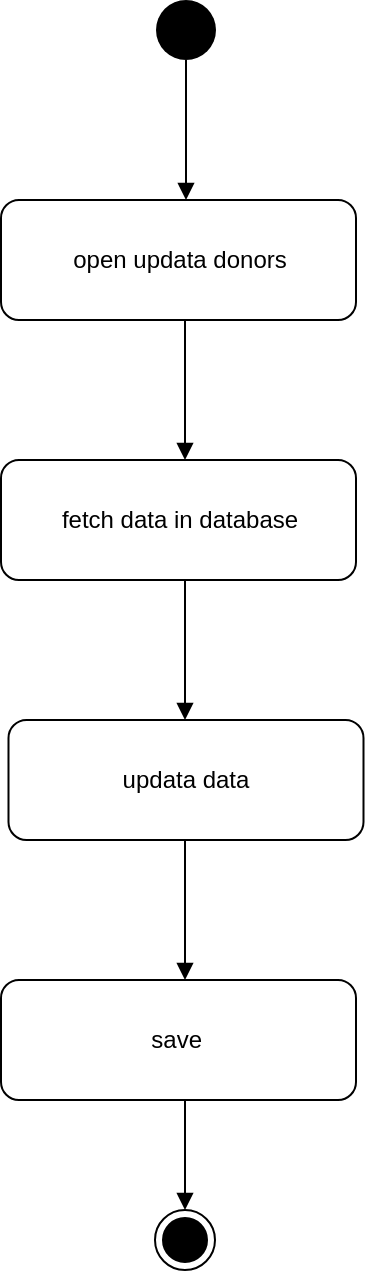 <mxfile version="13.9.9" type="device"><diagram id="BcQnoJLdW-Fly7b2DAJG" name="Page-1"><mxGraphModel dx="852" dy="494" grid="1" gridSize="10" guides="1" tooltips="1" connect="1" arrows="1" fold="1" page="1" pageScale="1" pageWidth="827" pageHeight="1169" math="0" shadow="0"><root><mxCell id="0"/><mxCell id="1" parent="0"/><mxCell id="b8pf-3j_e_42ZFDTasYC-1" value="" style="ellipse;fillColor=#000000;strokeColor=none;" parent="1" vertex="1"><mxGeometry x="360" y="80" width="30" height="30" as="geometry"/></mxCell><mxCell id="b8pf-3j_e_42ZFDTasYC-2" value="" style="endArrow=block;endFill=1;endSize=6;html=1;exitX=0.5;exitY=1;exitDx=0;exitDy=0;" parent="1" source="b8pf-3j_e_42ZFDTasYC-1" edge="1"><mxGeometry width="100" relative="1" as="geometry"><mxPoint x="360" y="260" as="sourcePoint"/><mxPoint x="375" y="180" as="targetPoint"/></mxGeometry></mxCell><mxCell id="b8pf-3j_e_42ZFDTasYC-3" value="open updata donors" style="shape=ext;rounded=1;html=1;whiteSpace=wrap;" parent="1" vertex="1"><mxGeometry x="282.5" y="180" width="177.5" height="60" as="geometry"/></mxCell><mxCell id="b8pf-3j_e_42ZFDTasYC-4" value="" style="endArrow=block;endFill=1;endSize=6;html=1;exitX=0.5;exitY=1;exitDx=0;exitDy=0;" parent="1" edge="1"><mxGeometry width="100" relative="1" as="geometry"><mxPoint x="374.5" y="240" as="sourcePoint"/><mxPoint x="374.5" y="310" as="targetPoint"/></mxGeometry></mxCell><mxCell id="b8pf-3j_e_42ZFDTasYC-5" value="fetch data in database" style="shape=ext;rounded=1;html=1;whiteSpace=wrap;" parent="1" vertex="1"><mxGeometry x="282.5" y="310" width="177.5" height="60" as="geometry"/></mxCell><mxCell id="b8pf-3j_e_42ZFDTasYC-6" value="" style="endArrow=block;endFill=1;endSize=6;html=1;exitX=0.5;exitY=1;exitDx=0;exitDy=0;" parent="1" edge="1"><mxGeometry width="100" relative="1" as="geometry"><mxPoint x="374.5" y="370" as="sourcePoint"/><mxPoint x="374.5" y="440" as="targetPoint"/></mxGeometry></mxCell><mxCell id="b8pf-3j_e_42ZFDTasYC-7" value="updata data" style="shape=ext;rounded=1;html=1;whiteSpace=wrap;" parent="1" vertex="1"><mxGeometry x="286.25" y="440" width="177.5" height="60" as="geometry"/></mxCell><mxCell id="b8pf-3j_e_42ZFDTasYC-8" value="" style="endArrow=block;endFill=1;endSize=6;html=1;exitX=0.5;exitY=1;exitDx=0;exitDy=0;" parent="1" edge="1"><mxGeometry width="100" relative="1" as="geometry"><mxPoint x="374.5" y="500" as="sourcePoint"/><mxPoint x="374.5" y="570" as="targetPoint"/></mxGeometry></mxCell><mxCell id="b8pf-3j_e_42ZFDTasYC-9" value="save&amp;nbsp;" style="shape=ext;rounded=1;html=1;whiteSpace=wrap;" parent="1" vertex="1"><mxGeometry x="282.5" y="570" width="177.5" height="60" as="geometry"/></mxCell><mxCell id="b8pf-3j_e_42ZFDTasYC-10" value="" style="endArrow=block;endFill=1;endSize=6;html=1;exitX=0.5;exitY=1;exitDx=0;exitDy=0;" parent="1" target="b8pf-3j_e_42ZFDTasYC-11" edge="1"><mxGeometry width="100" relative="1" as="geometry"><mxPoint x="374.5" y="630" as="sourcePoint"/><mxPoint x="374.5" y="700" as="targetPoint"/></mxGeometry></mxCell><mxCell id="b8pf-3j_e_42ZFDTasYC-11" value="" style="ellipse;html=1;shape=endState;fillColor=#000000;strokeColor=#000000;" parent="1" vertex="1"><mxGeometry x="359.5" y="685" width="30" height="30" as="geometry"/></mxCell></root></mxGraphModel></diagram></mxfile>